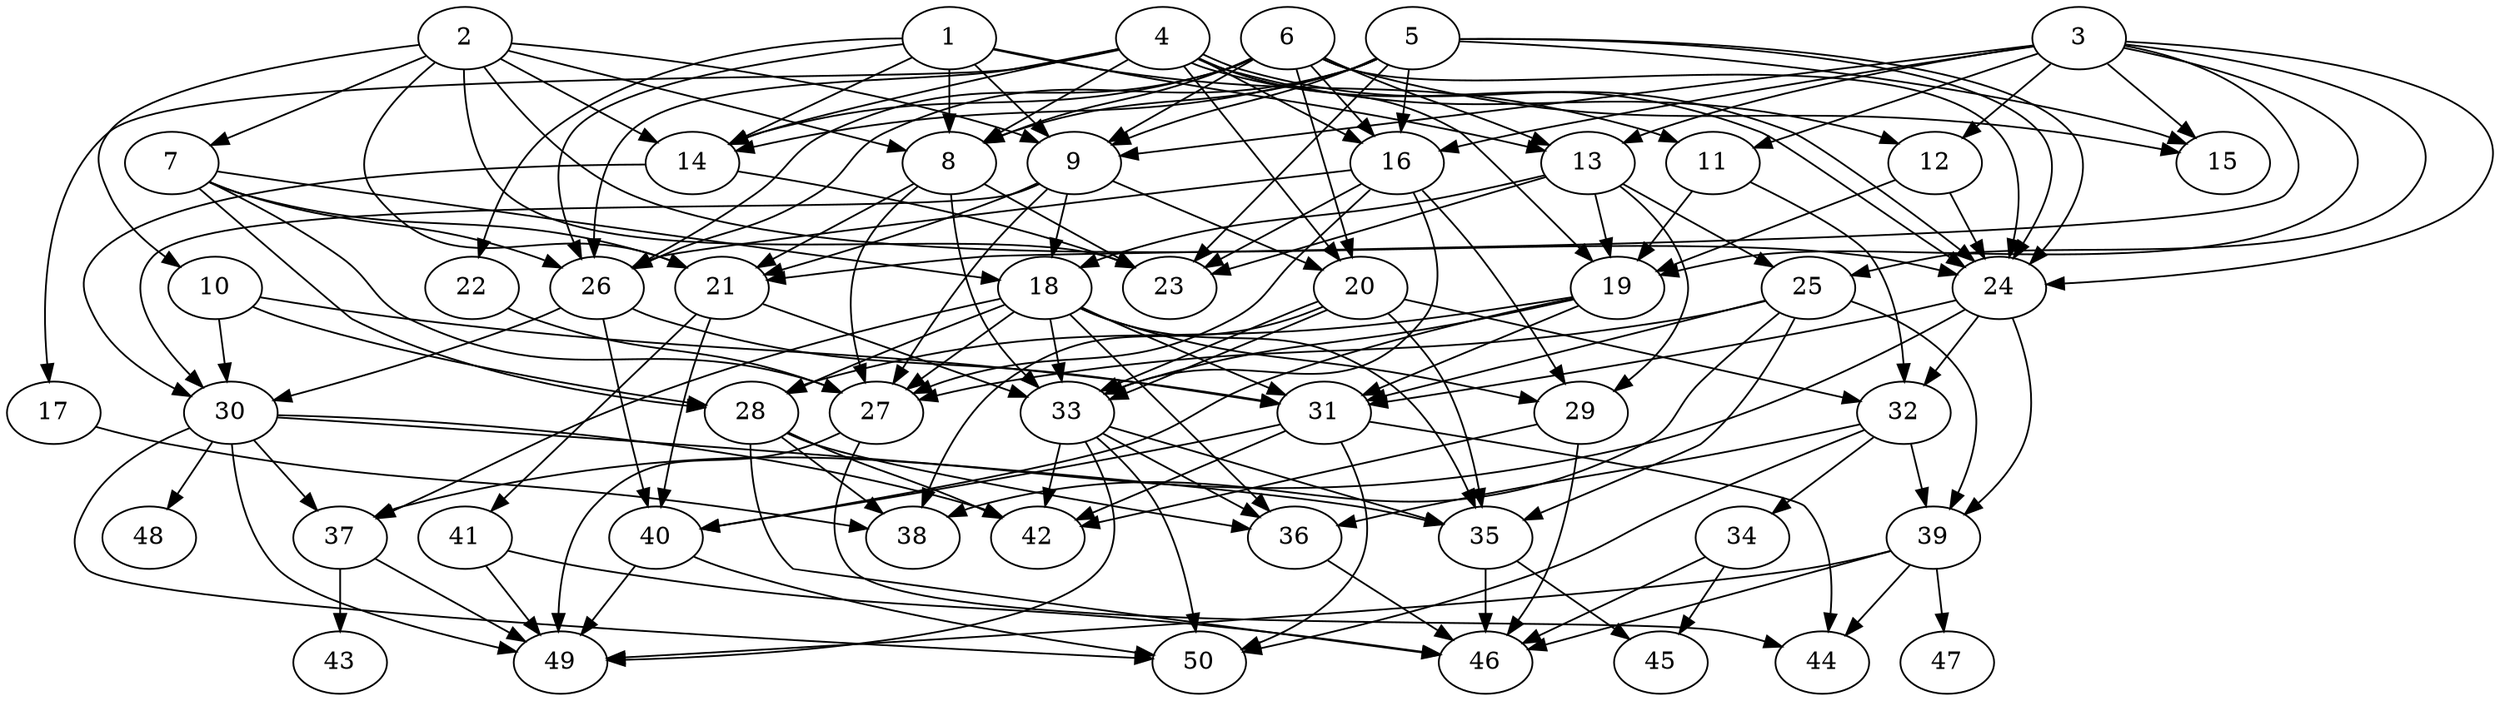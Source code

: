 // DAG automatically generated by daggen at Tue Jul 18 11:30:58 2017
// ./daggen --dot -n 50 --fat 0.5 --regular 0.2 --density 0.8 --jump 2 
digraph G {
  1 [size="8589934592", alpha="0.03"]
  1 -> 8 [size ="33554432"]
  1 -> 9 [size ="33554432"]
  1 -> 11 [size ="33554432"]
  1 -> 13 [size ="33554432"]
  1 -> 14 [size ="33554432"]
  1 -> 22 [size ="33554432"]
  1 -> 26 [size ="33554432"]
  2 [size="368293445632", alpha="0.07"]
  2 -> 7 [size ="411041792"]
  2 -> 8 [size ="411041792"]
  2 -> 9 [size ="411041792"]
  2 -> 10 [size ="411041792"]
  2 -> 14 [size ="411041792"]
  2 -> 21 [size ="411041792"]
  2 -> 23 [size ="411041792"]
  2 -> 24 [size ="411041792"]
  3 [size="287747606159", alpha="0.15"]
  3 -> 9 [size ="209715200"]
  3 -> 11 [size ="209715200"]
  3 -> 12 [size ="209715200"]
  3 -> 13 [size ="209715200"]
  3 -> 15 [size ="209715200"]
  3 -> 16 [size ="209715200"]
  3 -> 19 [size ="209715200"]
  3 -> 21 [size ="209715200"]
  3 -> 24 [size ="209715200"]
  3 -> 25 [size ="209715200"]
  4 [size="8589934592", alpha="0.09"]
  4 -> 8 [size ="33554432"]
  4 -> 12 [size ="33554432"]
  4 -> 14 [size ="33554432"]
  4 -> 16 [size ="33554432"]
  4 -> 17 [size ="33554432"]
  4 -> 19 [size ="33554432"]
  4 -> 20 [size ="33554432"]
  4 -> 24 [size ="33554432"]
  4 -> 24 [size ="33554432"]
  4 -> 26 [size ="33554432"]
  5 [size="134217728000", alpha="0.09"]
  5 -> 8 [size ="209715200"]
  5 -> 9 [size ="209715200"]
  5 -> 14 [size ="209715200"]
  5 -> 15 [size ="209715200"]
  5 -> 16 [size ="209715200"]
  5 -> 23 [size ="209715200"]
  5 -> 24 [size ="209715200"]
  5 -> 24 [size ="209715200"]
  5 -> 26 [size ="209715200"]
  6 [size="559656389570", alpha="0.09"]
  6 -> 8 [size ="679477248"]
  6 -> 9 [size ="679477248"]
  6 -> 13 [size ="679477248"]
  6 -> 14 [size ="679477248"]
  6 -> 15 [size ="679477248"]
  6 -> 16 [size ="679477248"]
  6 -> 20 [size ="679477248"]
  6 -> 24 [size ="679477248"]
  6 -> 26 [size ="679477248"]
  7 [size="3909151626", alpha="0.05"]
  7 -> 18 [size ="209715200"]
  7 -> 21 [size ="209715200"]
  7 -> 26 [size ="209715200"]
  7 -> 27 [size ="209715200"]
  7 -> 28 [size ="209715200"]
  8 [size="778680100848", alpha="0.16"]
  8 -> 21 [size ="536870912"]
  8 -> 23 [size ="536870912"]
  8 -> 27 [size ="536870912"]
  8 -> 33 [size ="536870912"]
  9 [size="122839804020", alpha="0.17"]
  9 -> 18 [size ="134217728"]
  9 -> 20 [size ="134217728"]
  9 -> 21 [size ="134217728"]
  9 -> 27 [size ="134217728"]
  9 -> 30 [size ="134217728"]
  10 [size="4686421268", alpha="0.16"]
  10 -> 28 [size ="209715200"]
  10 -> 30 [size ="209715200"]
  10 -> 31 [size ="209715200"]
  11 [size="8589934592", alpha="0.04"]
  11 -> 19 [size ="33554432"]
  11 -> 32 [size ="33554432"]
  12 [size="17480675198", alpha="0.19"]
  12 -> 19 [size ="411041792"]
  12 -> 24 [size ="411041792"]
  13 [size="8589934592", alpha="0.19"]
  13 -> 18 [size ="33554432"]
  13 -> 19 [size ="33554432"]
  13 -> 23 [size ="33554432"]
  13 -> 25 [size ="33554432"]
  13 -> 29 [size ="33554432"]
  14 [size="3190448512", alpha="0.16"]
  14 -> 23 [size ="209715200"]
  14 -> 30 [size ="209715200"]
  15 [size="5999615164", alpha="0.02"]
  16 [size="2682780528", alpha="0.15"]
  16 -> 23 [size ="301989888"]
  16 -> 26 [size ="301989888"]
  16 -> 27 [size ="301989888"]
  16 -> 29 [size ="301989888"]
  16 -> 33 [size ="301989888"]
  17 [size="428893828388", alpha="0.19"]
  17 -> 38 [size ="301989888"]
  18 [size="28991029248", alpha="0.05"]
  18 -> 27 [size ="75497472"]
  18 -> 28 [size ="75497472"]
  18 -> 29 [size ="75497472"]
  18 -> 31 [size ="75497472"]
  18 -> 33 [size ="75497472"]
  18 -> 35 [size ="75497472"]
  18 -> 36 [size ="75497472"]
  18 -> 37 [size ="75497472"]
  19 [size="233993815821", alpha="0.02"]
  19 -> 28 [size ="411041792"]
  19 -> 31 [size ="411041792"]
  19 -> 33 [size ="411041792"]
  19 -> 40 [size ="411041792"]
  20 [size="782757789696", alpha="0.19"]
  20 -> 32 [size ="679477248"]
  20 -> 33 [size ="679477248"]
  20 -> 33 [size ="679477248"]
  20 -> 35 [size ="679477248"]
  20 -> 38 [size ="679477248"]
  21 [size="23711282119", alpha="0.08"]
  21 -> 33 [size ="33554432"]
  21 -> 40 [size ="33554432"]
  21 -> 41 [size ="33554432"]
  22 [size="287588490739", alpha="0.18"]
  22 -> 27 [size ="411041792"]
  23 [size="8589934592", alpha="0.10"]
  24 [size="184183595088", alpha="0.16"]
  24 -> 31 [size ="134217728"]
  24 -> 32 [size ="134217728"]
  24 -> 37 [size ="134217728"]
  24 -> 39 [size ="134217728"]
  25 [size="30530117720", alpha="0.17"]
  25 -> 27 [size ="536870912"]
  25 -> 31 [size ="536870912"]
  25 -> 35 [size ="536870912"]
  25 -> 38 [size ="536870912"]
  25 -> 39 [size ="536870912"]
  26 [size="495835046356", alpha="0.05"]
  26 -> 30 [size ="536870912"]
  26 -> 31 [size ="536870912"]
  26 -> 40 [size ="536870912"]
  27 [size="19859508176", alpha="0.12"]
  27 -> 44 [size ="536870912"]
  27 -> 49 [size ="536870912"]
  28 [size="368293445632", alpha="0.12"]
  28 -> 36 [size ="411041792"]
  28 -> 38 [size ="411041792"]
  28 -> 42 [size ="411041792"]
  28 -> 46 [size ="411041792"]
  29 [size="24872504345", alpha="0.08"]
  29 -> 42 [size ="679477248"]
  29 -> 46 [size ="679477248"]
  30 [size="325040758315", alpha="0.17"]
  30 -> 35 [size ="679477248"]
  30 -> 37 [size ="679477248"]
  30 -> 42 [size ="679477248"]
  30 -> 48 [size ="679477248"]
  30 -> 49 [size ="679477248"]
  30 -> 50 [size ="679477248"]
  31 [size="134217728000", alpha="0.13"]
  31 -> 40 [size ="209715200"]
  31 -> 42 [size ="209715200"]
  31 -> 44 [size ="209715200"]
  31 -> 50 [size ="209715200"]
  32 [size="3311004606", alpha="0.17"]
  32 -> 34 [size ="75497472"]
  32 -> 36 [size ="75497472"]
  32 -> 39 [size ="75497472"]
  32 -> 50 [size ="75497472"]
  33 [size="148794236910", alpha="0.04"]
  33 -> 35 [size ="301989888"]
  33 -> 36 [size ="301989888"]
  33 -> 42 [size ="301989888"]
  33 -> 49 [size ="301989888"]
  33 -> 50 [size ="301989888"]
  34 [size="28767393806", alpha="0.09"]
  34 -> 45 [size ="536870912"]
  34 -> 46 [size ="536870912"]
  35 [size="68719476736", alpha="0.18"]
  35 -> 45 [size ="134217728"]
  35 -> 46 [size ="134217728"]
  36 [size="3298115536", alpha="0.20"]
  36 -> 46 [size ="75497472"]
  37 [size="63102673830", alpha="0.00"]
  37 -> 43 [size ="75497472"]
  37 -> 49 [size ="75497472"]
  38 [size="549755813888", alpha="0.02"]
  39 [size="17265308447", alpha="0.00"]
  39 -> 44 [size ="838860800"]
  39 -> 46 [size ="838860800"]
  39 -> 47 [size ="838860800"]
  39 -> 49 [size ="838860800"]
  40 [size="340199870860", alpha="0.08"]
  40 -> 49 [size ="679477248"]
  40 -> 50 [size ="679477248"]
  41 [size="8558479892", alpha="0.02"]
  41 -> 46 [size ="209715200"]
  41 -> 49 [size ="209715200"]
  42 [size="13227326231", alpha="0.15"]
  43 [size="549755813888", alpha="0.18"]
  44 [size="51638818164", alpha="0.08"]
  45 [size="267108040546", alpha="0.07"]
  46 [size="18620654419", alpha="0.17"]
  47 [size="5211641274", alpha="0.07"]
  48 [size="251842133048", alpha="0.15"]
  49 [size="68719476736", alpha="0.14"]
  50 [size="100036024476", alpha="0.00"]
}
